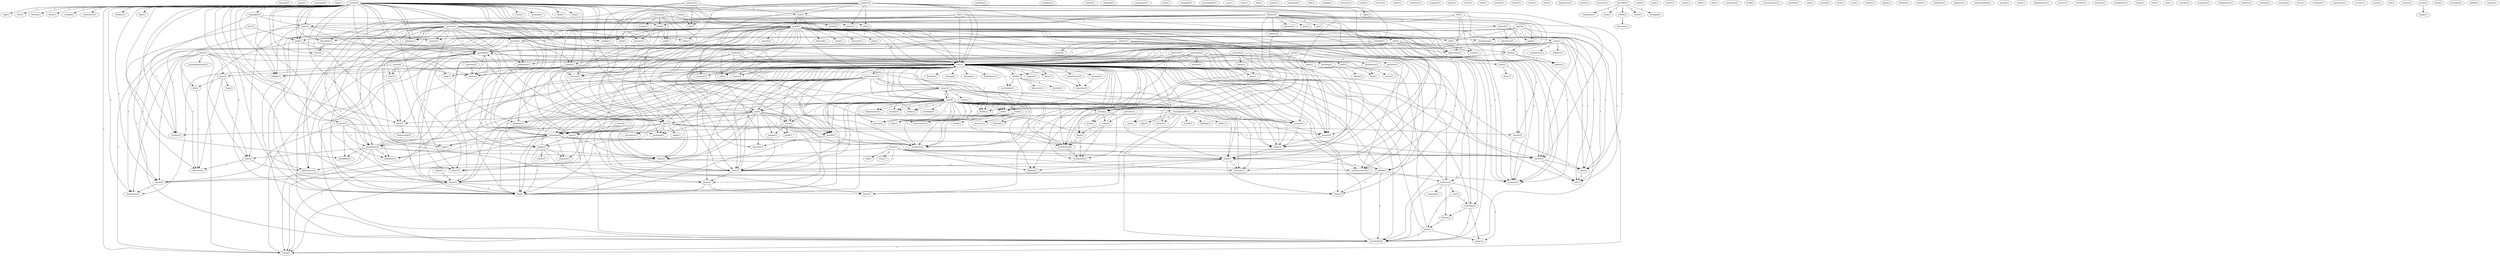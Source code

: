 digraph G {
  descend [ label="descend(1)" ];
  menu [ label="menu(1)" ];
  wasteland [ label="wasteland(1)" ];
  luke [ label="luke(1)" ];
  decision [ label="decision(2)" ];
  land [ label="land(4)" ];
  sand [ label="sand(1)" ];
  day [ label="day(12)" ];
  time [ label="time(5)" ];
  wander [ label="wander(1)" ];
  promise [ label="promise(4)" ];
  embrace [ label="embrace(1)" ];
  problem [ label="problem(1)" ];
  awaken [ label="awaken(2)" ];
  love [ label="love(47)" ];
  realization [ label="realization(1)" ];
  love [ label="love(1)" ];
  life [ label="life(6)" ];
  church [ label="church(1)" ];
  disbelief [ label="disbelief(1)" ];
  power [ label="power(10)" ];
  work [ label="work(1)" ];
  right [ label="right(1)" ];
  depend [ label="depend(1)" ];
  whim [ label="whim(1)" ];
  wind [ label="wind(1)" ];
  bull [ label="bull(3)" ];
  faith [ label="faith(7)" ];
  calf [ label="calf(2)" ];
  forrnula [ label="forrnula(1)" ];
  virility [ label="virility(1)" ];
  change [ label="change(1)" ];
  work [ label="work(1)" ];
  described [ label="described(1)" ];
  monument [ label="monument(1)" ];
  force [ label="force(3)" ];
  call [ label="call(1)" ];
  heart [ label="heart(4)" ];
  miss [ label="miss(1)" ];
  live [ label="live(3)" ];
  nation [ label="nation(1)" ];
  depression [ label="depression(1)" ];
  bear [ label="bear(1)" ];
  intended [ label="intended(1)" ];
  personhood [ label="personhood(1)" ];
  knew [ label="knew(5)" ];
  meaninglessness [ label="meaninglessness(1)" ];
  give [ label="give(4)" ];
  die [ label="die(2)" ];
  take [ label="take(2)" ];
  motivation [ label="motivation(1)" ];
  existence [ label="existence(1)" ];
  kind [ label="kind(3)" ];
  person [ label="person(4)" ];
  joy [ label="joy(6)" ];
  gladness [ label="gladness(2)" ];
  meaning [ label="meaning(4)" ];
  wake [ label="wake(1)" ];
  generation [ label="generation(5)" ];
  receive [ label="receive(3)" ];
  confidence [ label="confidence(1)" ];
  knowledge [ label="knowledge(4)" ];
  know [ label="know(5)" ];
  glimpse [ label="glimpse(1)" ];
  request [ label="request(1)" ];
  held [ label="held(1)" ];
  learn [ label="learn(2)" ];
  morning [ label="morning(6)" ];
  moment [ label="moment(2)" ];
  open [ label="open(1)" ];
  prayer [ label="prayer(4)" ];
  blood [ label="blood(1)" ];
  man [ label="man(1)" ];
  seek [ label="seek(2)" ];
  sense [ label="sense(5)" ];
  living [ label="living(2)" ];
  worships [ label="worships(1)" ];
  exercise [ label="exercise(1)" ];
  feeding [ label="feeding(1)" ];
  lovingkindness [ label="lovingkindness(5)" ];
  hum [ label="hum(3)" ];
  death [ label="death(2)" ];
  helplessness [ label="helplessness(1)" ];
  pursuit [ label="pursuit(1)" ];
  body [ label="body(1)" ];
  woman [ label="woman(1)" ];
  result [ label="result(2)" ];
  make [ label="make(3)" ];
  rest [ label="rest(1)" ];
  seeks [ label="seeks(2)" ];
  resurrection [ label="resurrection(1)" ];
  rest [ label="rest(1)" ];
  satisfaction [ label="satisfaction(4)" ];
  creativity [ label="creativity(1)" ];
  case [ label="case(1)" ];
  close [ label="close(1)" ];
  idol [ label="idol(1)" ];
  kadesh [ label="kadesh(3)" ];
  refused [ label="refused(1)" ];
  sadness [ label="sadness(2)" ];
  go [ label="go(2)" ];
  enjoy [ label="enjoy(1)" ];
  gateway [ label="gateway(1)" ];
  one [ label="one(3)" ];
  way [ label="way(2)" ];
  made [ label="made(2)" ];
  inheritance [ label="inheritance(2)" ];
  choice [ label="choice(1)" ];
  misery [ label="misery(1)" ];
  homeland [ label="homeland(1)" ];
  rain [ label="rain(1)" ];
  making [ label="making(1)" ];
  included [ label="included(1)" ];
  behalf [ label="behalf(2)" ];
  ministry [ label="ministry(2)" ];
  teaching [ label="teaching(2)" ];
  bring [ label="bring(2)" ];
  survives [ label="survives(1)" ];
  found [ label="found(1)" ];
  adventure [ label="adventure(1)" ];
  lecture [ label="lecture(1)" ];
  repay [ label="repay(1)" ];
  response [ label="response(1)" ];
  moses [ label="moses(4)" ];
  prayed [ label="prayed(2)" ];
  look [ label="look(1)" ];
  verse [ label="verse(1)" ];
  moaning [ label="moaning(1)" ];
  psalm [ label="psalm(2)" ];
  exile [ label="exile(1)" ];
  history [ label="history(2)" ];
  point [ label="point(2)" ];
  bush [ label="bush(1)" ];
  became [ label="became(1)" ];
  sigh [ label="sigh(1)" ];
  awe [ label="awe(1)" ];
  burden [ label="burden(1)" ];
  drew [ label="drew(1)" ];
  worked [ label="worked(1)" ];
  encounter [ label="encounter(1)" ];
  wilderness [ label="wilderness(2)" ];
  promised [ label="promised(1)" ];
  language [ label="language(2)" ];
  produce [ label="produce(1)" ];
  possibility [ label="possibility(1)" ];
  baby [ label="baby(3)" ];
  light [ label="light(1)" ];
  begin [ label="begin(2)" ];
  wrote [ label="wrote(1)" ];
  year [ label="year(2)" ];
  delight [ label="delight(1)" ];
  mother [ label="mother(2)" ];
  suppose [ label="suppose(1)" ];
  glory [ label="glory(1)" ];
  trust [ label="trust(2)" ];
  satisfy [ label="satisfy(1)" ];
  subject [ label="subject(1)" ];
  gained [ label="gained(1)" ];
  touch [ label="touch(1)" ];
  something [ label="something(2)" ];
  arouses [ label="arouses(1)" ];
  feel [ label="feel(2)" ];
  woo [ label="woo(1)" ];
  fall [ label="fall(1)" ];
  anything [ label="anything(2)" ];
  cause [ label="cause(2)" ];
  performance [ label="performance(3)" ];
  forsake [ label="forsake(2)" ];
  child [ label="child(4)" ];
  commitment [ label="commitment(2)" ];
  nothing [ label="nothing(1)" ];
  strength [ label="strength(1)" ];
  human [ label="human(1)" ];
  digs [ label="digs(1)" ];
  foolishness [ label="foolishness(1)" ];
  earn [ label="earn(2)" ];
  emotion [ label="emotion(1)" ];
  covenant [ label="covenant(1)" ];
  tell [ label="tell(1)" ];
  gives [ label="gives(3)" ];
  leave [ label="leave(3)" ];
  operates [ label="operates(1)" ];
  excitement [ label="excitement(1)" ];
  refuses [ label="refuses(1)" ];
  bypath [ label="bypath(1)" ];
  alley [ label="alley(1)" ];
  man [ label="man(8)" ];
  read [ label="read(1)" ];
  wanted [ label="wanted(1)" ];
  father [ label="father(1)" ];
  level [ label="level(1)" ];
  stop [ label="stop(1)" ];
  experience [ label="experience(1)" ];
  deserve [ label="deserve(2)" ];
  inconvenience [ label="inconvenience(1)" ];
  quest [ label="quest(1)" ];
  comes [ label="comes(1)" ];
  everyone [ label="everyone(1)" ];
  describe [ label="describe(2)" ];
  vegetation [ label="vegetation(1)" ];
  neck [ label="neck(1)" ];
  water [ label="water(2)" ];
  earth [ label="earth(1)" ];
  prodigal [ label="prodigal(1)" ];
  caleb [ label="caleb(1)" ];
  mail [ label="mail(1)" ];
  order [ label="order(2)" ];
  state [ label="state(1)" ];
  find [ label="find(3)" ];
  acceptance [ label="acceptance(1)" ];
  pours [ label="pours(1)" ];
  comment [ label="comment(1)" ];
  com [ label="com(2)" ];
  rlhunt [ label="rlhunt(2)" ];
  amoco [ label="amoco(1)" ];
  hug [ label="hug(1)" ];
  reject [ label="reject(1)" ];
  lack [ label="lack(1)" ];
  spirit [ label="spirit(4)" ];
  come [ label="come(1)" ];
  self [ label="self(1)" ];
  smothering [ label="smothering(1)" ];
  info [ label="info(1)" ];
  revelation [ label="revelation(1)" ];
  book [ label="book(1)" ];
  pharaoh [ label="pharaoh(1)" ];
  led [ label="led(1)" ];
  god [ label="god(48)" ];
  consciousness [ label="consciousness(1)" ];
  discovers [ label="discovers(1)" ];
  identity [ label="identity(1)" ];
  bulldog [ label="bulldog(1)" ];
  saw [ label="saw(1)" ];
  walks [ label="walks(1)" ];
  world [ label="world(2)" ];
  gushing [ label="gushing(1)" ];
  end [ label="end(2)" ];
  period [ label="period(1)" ];
  engine [ label="engine(1)" ];
  function [ label="function(1)" ];
  peak [ label="peak(1)" ];
  won [ label="won(1)" ];
  loves [ label="loves(4)" ];
  purpose [ label="purpose(1)" ];
  perform [ label="perform(1)" ];
  rock [ label="rock(1)" ];
  compassion [ label="compassion(1)" ];
  think [ label="think(2)" ];
  stillness [ label="stillness(1)" ];
  repeat [ label="repeat(1)" ];
  asked [ label="asked(1)" ];
  night [ label="night(1)" ];
  desert [ label="desert(4)" ];
  becomes [ label="becomes(1)" ];
  knows [ label="knows(1)" ];
  egypt [ label="egypt(1)" ];
  titillate [ label="titillate(1)" ];
  symbol [ label="symbol(1)" ];
  rayed [ label="rayed(1)" ];
  sinai [ label="sinai(1)" ];
  challenge [ label="challenge(1)" ];
  happens [ label="happens(1)" ];
  understanding [ label="understanding(1)" ];
  joshua [ label="joshua(1)" ];
  word [ label="word(2)" ];
  food [ label="food(2)" ];
  abundance [ label="abundance(1)" ];
  gourmet [ label="gourmet(1)" ];
  poem [ label="poem(1)" ];
  hunt [ label="hunt(2)" ];
  almightiness [ label="almightiness(1)" ];
  picture [ label="picture(1)" ];
  doctrine [ label="doctrine(1)" ];
  floor [ label="floor(1)" ];
  noted [ label="noted(1)" ];
  kept [ label="kept(1)" ];
  formula [ label="formula(1)" ];
  ask [ label="ask(3)" ];
  manipulate [ label="manipulate(1)" ];
  thing [ label="thing(1)" ];
  lord [ label="lord(1)" ];
  use [ label="use(1)" ];
  concept [ label="concept(1)" ];
  believed [ label="believed(1)" ];
  chose [ label="chose(1)" ];
  character [ label="character(1)" ];
  pray [ label="pray(1)" ];
  miracle [ label="miracle(2)" ];
  see [ label="see(3)" ];
  scripture [ label="scripture(1)" ];
  imagination [ label="imagination(1)" ];
  hebrew [ label="hebrew(1)" ];
  fact [ label="fact(2)" ];
  training [ label="training(1)" ];
  realize [ label="realize(1)" ];
  reached [ label="reached(1)" ];
  lover [ label="lover(1)" ];
  recipient [ label="recipient(1)" ];
  expression [ label="expression(1)" ];
  israel [ label="israel(4)" ];
  malcolm [ label="malcolm(3)" ];
  success [ label="success(1)" ];
  aaron [ label="aaron(1)" ];
  fed [ label="fed(1)" ];
  exodus [ label="exodus(1)" ];
  jesus [ label="jesus(2)" ];
  image [ label="image(1)" ];
  heap [ label="heap(1)" ];
  message [ label="message(2)" ];
  speaks [ label="speaks(1)" ];
  canaan [ label="canaan(1)" ];
  relationship [ label="relationship(1)" ];
  decision -> land [ label="1" ];
  decision -> sand [ label="1" ];
  decision -> day [ label="1" ];
  decision -> time [ label="1" ];
  decision -> wander [ label="1" ];
  decision -> promise [ label="1" ];
  awaken -> love [ label="1" ];
  awaken -> realization [ label="1" ];
  awaken -> love [ label="1" ];
  awaken -> life [ label="1" ];
  power -> work [ label="1" ];
  power -> love [ label="1" ];
  power -> right [ label="1" ];
  power -> depend [ label="1" ];
  power -> whim [ label="1" ];
  power -> wind [ label="1" ];
  power -> bull [ label="1" ];
  power -> faith [ label="2" ];
  power -> calf [ label="1" ];
  power -> forrnula [ label="1" ];
  power -> virility [ label="1" ];
  power -> change [ label="1" ];
  power -> work [ label="1" ];
  power -> love [ label="1" ];
  power -> described [ label="1" ];
  force -> work [ label="1" ];
  force -> call [ label="1" ];
  force -> depend [ label="1" ];
  force -> faith [ label="1" ];
  force -> heart [ label="1" ];
  force -> forrnula [ label="1" ];
  force -> work [ label="1" ];
  force -> miss [ label="1" ];
  live -> land [ label="1" ];
  live -> day [ label="1" ];
  live -> nation [ label="1" ];
  live -> depression [ label="1" ];
  live -> promise [ label="1" ];
  knew -> meaninglessness [ label="1" ];
  knew -> love [ label="1" ];
  knew -> give [ label="1" ];
  knew -> heart [ label="1" ];
  knew -> die [ label="1" ];
  knew -> take [ label="1" ];
  knew -> motivation [ label="1" ];
  knew -> existence [ label="1" ];
  knew -> love [ label="1" ];
  knew -> kind [ label="1" ];
  person -> love [ label="2" ];
  person -> whim [ label="1" ];
  person -> wind [ label="1" ];
  person -> joy [ label="1" ];
  person -> gladness [ label="1" ];
  person -> faith [ label="1" ];
  person -> meaning [ label="1" ];
  person -> wake [ label="1" ];
  person -> generation [ label="1" ];
  person -> receive [ label="1" ];
  person -> confidence [ label="1" ];
  person -> knowledge [ label="1" ];
  person -> know [ label="1" ];
  person -> glimpse [ label="1" ];
  person -> change [ label="1" ];
  person -> request [ label="1" ];
  person -> held [ label="1" ];
  person -> learn [ label="1" ];
  person -> morning [ label="1" ];
  person -> love [ label="2" ];
  person -> life [ label="1" ];
  moment -> open [ label="1" ];
  moment -> love [ label="1" ];
  moment -> prayer [ label="1" ];
  moment -> blood [ label="1" ];
  moment -> love [ label="1" ];
  man -> seek [ label="1" ];
  man -> work [ label="1" ];
  man -> love [ label="3" ];
  man -> depend [ label="1" ];
  man -> sense [ label="1" ];
  man -> living [ label="1" ];
  man -> worships [ label="1" ];
  man -> exercise [ label="1" ];
  man -> feeding [ label="1" ];
  man -> lovingkindness [ label="1" ];
  man -> joy [ label="1" ];
  man -> hum [ label="1" ];
  man -> death [ label="1" ];
  man -> faith [ label="1" ];
  man -> meaning [ label="2" ];
  man -> helplessness [ label="1" ];
  man -> forrnula [ label="1" ];
  man -> pursuit [ label="1" ];
  man -> body [ label="1" ];
  man -> woman [ label="1" ];
  man -> result [ label="1" ];
  man -> make [ label="3" ];
  man -> work [ label="1" ];
  man -> rest [ label="1" ];
  man -> seeks [ label="1" ];
  man -> resurrection [ label="1" ];
  man -> rest [ label="1" ];
  man -> love [ label="3" ];
  man -> satisfaction [ label="1" ];
  man -> life [ label="1" ];
  man -> creativity [ label="1" ];
  kadesh -> refused [ label="1" ];
  kadesh -> land [ label="1" ];
  kadesh -> sadness [ label="1" ];
  kadesh -> go [ label="1" ];
  kadesh -> living [ label="1" ];
  kadesh -> enjoy [ label="1" ];
  kadesh -> gateway [ label="1" ];
  kadesh -> day [ label="1" ];
  kadesh -> one [ label="1" ];
  kadesh -> way [ label="1" ];
  kadesh -> time [ label="1" ];
  kadesh -> generation [ label="2" ];
  kadesh -> nation [ label="1" ];
  kadesh -> take [ label="1" ];
  kadesh -> made [ label="1" ];
  kadesh -> depression [ label="1" ];
  kadesh -> inheritance [ label="1" ];
  kadesh -> choice [ label="1" ];
  kadesh -> promise [ label="1" ];
  included -> behalf [ label="1" ];
  included -> love [ label="1" ];
  included -> ministry [ label="1" ];
  included -> teaching [ label="1" ];
  included -> knowledge [ label="1" ];
  included -> morning [ label="1" ];
  included -> love [ label="1" ];
  seek -> bring [ label="1" ];
  seek -> exercise [ label="1" ];
  seek -> feeding [ label="1" ];
  seek -> pursuit [ label="1" ];
  seek -> body [ label="1" ];
  seek -> satisfaction [ label="1" ];
  refused -> adventure [ label="1" ];
  refused -> enjoy [ label="1" ];
  refused -> faith [ label="1" ];
  refused -> promise [ label="1" ];
  moses -> land [ label="1" ];
  moses -> prayed [ label="2" ];
  moses -> love [ label="6" ];
  moses -> look [ label="1" ];
  moses -> verse [ label="1" ];
  moses -> moaning [ label="1" ];
  moses -> psalm [ label="1" ];
  moses -> exile [ label="1" ];
  moses -> history [ label="1" ];
  moses -> point [ label="1" ];
  moses -> bush [ label="1" ];
  moses -> became [ label="1" ];
  moses -> sigh [ label="1" ];
  moses -> joy [ label="2" ];
  moses -> awe [ label="1" ];
  moses -> gladness [ label="2" ];
  moses -> day [ label="2" ];
  moses -> burden [ label="1" ];
  moses -> realization [ label="1" ];
  moses -> drew [ label="1" ];
  moses -> worked [ label="1" ];
  moses -> faith [ label="1" ];
  moses -> meaning [ label="1" ];
  moses -> encounter [ label="1" ];
  moses -> wake [ label="1" ];
  moses -> wilderness [ label="1" ];
  moses -> promised [ label="1" ];
  moses -> time [ label="2" ];
  moses -> generation [ label="3" ];
  moses -> language [ label="1" ];
  moses -> receive [ label="1" ];
  moses -> confidence [ label="1" ];
  moses -> heart [ label="1" ];
  moses -> produce [ label="1" ];
  moses -> possibility [ label="1" ];
  moses -> baby [ label="1" ];
  moses -> knowledge [ label="2" ];
  moses -> know [ label="1" ];
  moses -> prayer [ label="2" ];
  moses -> light [ label="1" ];
  moses -> begin [ label="1" ];
  moses -> glimpse [ label="1" ];
  moses -> motivation [ label="1" ];
  moses -> request [ label="1" ];
  moses -> held [ label="2" ];
  moses -> learn [ label="1" ];
  moses -> inheritance [ label="1" ];
  moses -> promise [ label="1" ];
  moses -> morning [ label="3" ];
  moses -> love [ label="6" ];
  moses -> wrote [ label="1" ];
  moses -> described [ label="1" ];
  moses -> year [ label="1" ];
  moses -> delight [ label="1" ];
  moses -> mother [ label="1" ];
  moses -> kind [ label="1" ];
  moses -> life [ label="2" ];
  land -> sand [ label="1" ];
  land -> prayed [ label="1" ];
  land -> psalm [ label="1" ];
  land -> became [ label="1" ];
  land -> inheritance [ label="1" ];
  land -> promise [ label="2" ];
  work -> behalf [ label="1" ];
  work -> depend [ label="1" ];
  work -> faith [ label="1" ];
  work -> forrnula [ label="1" ];
  work -> know [ label="1" ];
  work -> trust [ label="1" ];
  prayed -> psalm [ label="1" ];
  prayed -> realization [ label="1" ];
  prayed -> morning [ label="1" ];
  open -> satisfy [ label="1" ];
  open -> prayer [ label="1" ];
  subject -> gained [ label="1" ];
  subject -> behalf [ label="1" ];
  subject -> love [ label="1" ];
  subject -> ministry [ label="1" ];
  subject -> lovingkindness [ label="1" ];
  subject -> teaching [ label="1" ];
  subject -> morning [ label="1" ];
  subject -> love [ label="1" ];
  behalf -> love [ label="1" ];
  behalf -> ministry [ label="1" ];
  behalf -> knowledge [ label="1" ];
  behalf -> know [ label="1" ];
  behalf -> trust [ label="1" ];
  behalf -> love [ label="1" ];
  something -> love [ label="1" ];
  something -> arouses [ label="1" ];
  something -> feel [ label="1" ];
  something -> woo [ label="1" ];
  something -> fall [ label="1" ];
  something -> anything [ label="1" ];
  something -> cause [ label="1" ];
  something -> love [ label="1" ];
  love -> look [ label="1" ];
  love -> performance [ label="1" ];
  love -> sense [ label="2" ];
  love -> living [ label="1" ];
  love -> give [ label="2" ];
  love -> history [ label="1" ];
  love -> forsake [ label="1" ];
  love -> child [ label="1" ];
  love -> commitment [ label="2" ];
  love -> joy [ label="4" ];
  love -> hum [ label="1" ];
  love -> nothing [ label="1" ];
  love -> gladness [ label="2" ];
  love -> day [ label="2" ];
  love -> death [ label="3" ];
  love -> faith [ label="2" ];
  love -> meaning [ label="3" ];
  love -> wake [ label="2" ];
  love -> promised [ label="1" ];
  love -> time [ label="1" ];
  love -> generation [ label="2" ];
  love -> strength [ label="1" ];
  love -> receive [ label="3" ];
  love -> confidence [ label="2" ];
  love -> human [ label="2" ];
  love -> woo [ label="2" ];
  love -> digs [ label="2" ];
  love -> foolishness [ label="1" ];
  love -> fall [ label="2" ];
  love -> knowledge [ label="2" ];
  love -> know [ label="2" ];
  love -> earn [ label="2" ];
  love -> prayer [ label="2" ];
  love -> result [ label="1" ];
  love -> emotion [ label="1" ];
  love -> covenant [ label="1" ];
  love -> tell [ label="2" ];
  love -> gives [ label="1" ];
  love -> trust [ label="1" ];
  love -> cause [ label="2" ];
  love -> leave [ label="3" ];
  love -> make [ label="1" ];
  love -> learn [ label="2" ];
  love -> operates [ label="1" ];
  love -> rest [ label="1" ];
  love -> excitement [ label="3" ];
  love -> refuses [ label="2" ];
  love -> morning [ label="2" ];
  love -> bypath [ label="1" ];
  love -> rest [ label="1" ];
  love -> wrote [ label="1" ];
  love -> alley [ label="1" ];
  love -> delight [ label="1" ];
  love -> life [ label="4" ];
  love -> creativity [ label="1" ];
  performance -> sense [ label="1" ];
  performance -> joy [ label="1" ];
  performance -> hum [ label="1" ];
  performance -> man [ label="1" ];
  performance -> meaning [ label="1" ];
  performance -> result [ label="1" ];
  performance -> rest [ label="1" ];
  performance -> rest [ label="1" ];
  performance -> love [ label="1" ];
  performance -> life [ label="1" ];
  performance -> creativity [ label="1" ];
  sadness -> living [ label="1" ];
  deserve -> child [ label="1" ];
  deserve -> made [ label="1" ];
  deserve -> inconvenience [ label="1" ];
  deserve -> love [ label="1" ];
  sense -> comes [ label="2" ];
  sense -> man [ label="3" ];
  sense -> meaning [ label="3" ];
  sense -> human [ label="2" ];
  sense -> woman [ label="1" ];
  sense -> make [ label="2" ];
  sense -> satisfaction [ label="3" ];
  sense -> life [ label="1" ];
  describe -> vegetation [ label="1" ];
  describe -> neck [ label="1" ];
  describe -> water [ label="1" ];
  describe -> earth [ label="1" ];
  describe -> prodigal [ label="1" ];
  living -> order [ label="1" ];
  living -> state [ label="1" ];
  living -> love [ label="1" ];
  living -> find [ label="1" ];
  living -> satisfaction [ label="1" ];
  living -> acceptance [ label="1" ];
  psalm -> history [ label="1" ];
  psalm -> time [ label="1" ];
  psalm -> prayer [ label="1" ];
  psalm -> wrote [ label="1" ];
  ministry -> comment [ label="1" ];
  ministry -> com [ label="1" ];
  ministry -> rlhunt [ label="1" ];
  ministry -> knowledge [ label="1" ];
  ministry -> love [ label="1" ];
  ministry -> amoco [ label="1" ];
  give -> die [ label="1" ];
  give -> take [ label="1" ];
  give -> hug [ label="1" ];
  give -> existence [ label="1" ];
  spirit -> history [ label="1" ];
  spirit -> come [ label="1" ];
  spirit -> receive [ label="1" ];
  spirit -> self [ label="1" ];
  spirit -> earn [ label="1" ];
  spirit -> smothering [ label="1" ];
  spirit -> tell [ label="1" ];
  spirit -> love [ label="2" ];
  point -> faith [ label="1" ];
  point -> promised [ label="1" ];
  point -> generation [ label="1" ];
  point -> heart [ label="1" ];
  point -> possibility [ label="1" ];
  pharaoh -> wind [ label="1" ];
  pharaoh -> bull [ label="1" ];
  pharaoh -> led [ label="1" ];
  pharaoh -> god [ label="1" ];
  pharaoh -> change [ label="1" ];
  child -> death [ label="1" ];
  child -> discovers [ label="1" ];
  child -> identity [ label="1" ];
  child -> inconvenience [ label="1" ];
  child -> excitement [ label="1" ];
  child -> love [ label="2" ];
  lovingkindness -> bulldog [ label="1" ];
  lovingkindness -> human [ label="2" ];
  lovingkindness -> saw [ label="1" ];
  lovingkindness -> digs [ label="1" ];
  lovingkindness -> knowledge [ label="1" ];
  lovingkindness -> leave [ label="1" ];
  lovingkindness -> walks [ label="1" ];
  lovingkindness -> refuses [ label="1" ];
  lovingkindness -> love [ label="2" ];
  lovingkindness -> world [ label="1" ];
  lovingkindness -> kind [ label="1" ];
  commitment -> operates [ label="1" ];
  joy -> hum [ label="1" ];
  joy -> gladness [ label="2" ];
  joy -> day [ label="1" ];
  joy -> meaning [ label="1" ];
  joy -> promised [ label="1" ];
  joy -> receive [ label="1" ];
  joy -> made [ label="1" ];
  joy -> result [ label="2" ];
  joy -> engine [ label="1" ];
  joy -> function [ label="1" ];
  joy -> peak [ label="1" ];
  joy -> life [ label="2" ];
  joy -> creativity [ label="1" ];
  hum -> meaning [ label="1" ];
  hum -> result [ label="1" ];
  hum -> engine [ label="1" ];
  hum -> peak [ label="1" ];
  hum -> life [ label="1" ];
  hum -> creativity [ label="1" ];
  loves -> meaning [ label="1" ];
  loves -> purpose [ label="1" ];
  loves -> gives [ label="2" ];
  loves -> leave [ label="1" ];
  loves -> life [ label="1" ];
  perform -> order [ label="1" ];
  man -> death [ label="1" ];
  man -> faith [ label="1" ];
  man -> meaning [ label="2" ];
  man -> helplessness [ label="1" ];
  man -> forrnula [ label="1" ];
  man -> pursuit [ label="1" ];
  man -> body [ label="1" ];
  man -> woman [ label="1" ];
  man -> result [ label="1" ];
  man -> make [ label="3" ];
  man -> work [ label="1" ];
  man -> rest [ label="1" ];
  man -> seeks [ label="1" ];
  man -> resurrection [ label="1" ];
  man -> rest [ label="1" ];
  man -> love [ label="3" ];
  man -> satisfaction [ label="1" ];
  man -> life [ label="1" ];
  man -> creativity [ label="1" ];
  come -> faith [ label="1" ];
  come -> compassion [ label="1" ];
  come -> think [ label="1" ];
  come -> receive [ label="1" ];
  come -> heart [ label="1" ];
  come -> stillness [ label="1" ];
  come -> know [ label="2" ];
  come -> earn [ label="1" ];
  come -> repeat [ label="1" ];
  come -> tell [ label="1" ];
  come -> love [ label="3" ];
  asked -> know [ label="1" ];
  day -> night [ label="1" ];
  day -> encounter [ label="1" ];
  day -> promised [ label="2" ];
  day -> time [ label="1" ];
  day -> receive [ label="2" ];
  day -> prayer [ label="1" ];
  day -> begin [ label="1" ];
  day -> desert [ label="1" ];
  day -> love [ label="1" ];
  day -> mother [ label="1" ];
  water -> becomes [ label="1" ];
  bull -> calf [ label="1" ];
  bull -> led [ label="1" ];
  bull -> god [ label="1" ];
  bull -> symbol [ label="1" ];
  bull -> virility [ label="1" ];
  death -> resurrection [ label="1" ];
  sinai -> led [ label="1" ];
  sinai -> god [ label="1" ];
  sinai -> know [ label="1" ];
  one -> faith [ label="1" ];
  one -> time [ label="1" ];
  one -> think [ label="1" ];
  one -> nation [ label="1" ];
  one -> knowledge [ label="1" ];
  one -> gives [ label="1" ];
  one -> depression [ label="1" ];
  one -> make [ label="1" ];
  one -> promise [ label="1" ];
  one -> love [ label="2" ];
  faith -> heart [ label="1" ];
  faith -> gives [ label="1" ];
  faith -> promise [ label="1" ];
  faith -> love [ label="2" ];
  meaning -> wake [ label="1" ];
  meaning -> generation [ label="1" ];
  meaning -> receive [ label="1" ];
  meaning -> confidence [ label="1" ];
  meaning -> knowledge [ label="1" ];
  meaning -> purpose [ label="1" ];
  meaning -> make [ label="1" ];
  meaning -> learn [ label="1" ];
  meaning -> morning [ label="1" ];
  meaning -> life [ label="3" ];
  order -> love [ label="1" ];
  order -> find [ label="1" ];
  order -> satisfaction [ label="1" ];
  order -> acceptance [ label="1" ];
  time -> made [ label="1" ];
  time -> begin [ label="1" ];
  time -> choice [ label="1" ];
  generation -> receive [ label="1" ];
  generation -> confidence [ label="1" ];
  generation -> possibility [ label="1" ];
  generation -> take [ label="1" ];
  generation -> made [ label="1" ];
  generation -> learn [ label="1" ];
  generation -> inheritance [ label="1" ];
  generation -> choice [ label="1" ];
  generation -> morning [ label="1" ];
  generation -> love [ label="1" ];
  think -> knowledge [ label="1" ];
  think -> repeat [ label="1" ];
  think -> love [ label="1" ];
  language -> baby [ label="1" ];
  language -> love [ label="1" ];
  language -> delight [ label="1" ];
  language -> mother [ label="1" ];
  receive -> earn [ label="1" ];
  receive -> tell [ label="1" ];
  word -> human [ label="1" ];
  word -> food [ label="1" ];
  word -> abundance [ label="1" ];
  word -> love [ label="1" ];
  word -> gourmet [ label="1" ];
  word -> kind [ label="1" ];
  com -> teaching [ label="1" ];
  com -> hunt [ label="1" ];
  heart -> motivation [ label="1" ];
  human -> make [ label="1" ];
  human -> love [ label="1" ];
  food -> floor [ label="1" ];
  food -> desert [ label="1" ];
  feel -> noted [ label="1" ];
  feel -> kept [ label="1" ];
  ask -> baby [ label="1" ];
  ask -> made [ label="1" ];
  ask -> earn [ label="1" ];
  ask -> inconvenience [ label="1" ];
  ask -> love [ label="2" ];
  die -> existence [ label="1" ];
  teaching -> rlhunt [ label="1" ];
  teaching -> knowledge [ label="1" ];
  teaching -> love [ label="1" ];
  teaching -> amoco [ label="1" ];
  god -> saw [ label="1" ];
  god -> self [ label="1" ];
  god -> made [ label="2" ];
  god -> fall [ label="1" ];
  god -> knowledge [ label="3" ];
  god -> know [ label="7" ];
  god -> earn [ label="1" ];
  god -> prayer [ label="2" ];
  god -> result [ label="2" ];
  god -> emotion [ label="1" ];
  god -> state [ label="1" ];
  god -> begin [ label="1" ];
  god -> desert [ label="2" ];
  god -> glimpse [ label="1" ];
  god -> smothering [ label="1" ];
  god -> tell [ label="1" ];
  god -> depression [ label="1" ];
  god -> believed [ label="1" ];
  god -> trust [ label="1" ];
  god -> motivation [ label="2" ];
  god -> cause [ label="1" ];
  god -> make [ label="3" ];
  god -> request [ label="1" ];
  god -> work [ label="1" ];
  god -> held [ label="2" ];
  god -> learn [ label="2" ];
  god -> rest [ label="2" ];
  god -> chose [ label="1" ];
  god -> seeks [ label="1" ];
  god -> character [ label="1" ];
  god -> pray [ label="1" ];
  god -> function [ label="1" ];
  god -> resurrection [ label="2" ];
  god -> choice [ label="1" ];
  god -> promise [ label="3" ];
  god -> morning [ label="4" ];
  god -> rest [ label="2" ];
  god -> love [ label="20" ];
  god -> miracle [ label="1" ];
  god -> described [ label="2" ];
  god -> find [ label="2" ];
  god -> see [ label="2" ];
  god -> kind [ label="1" ];
  god -> satisfaction [ label="2" ];
  god -> acceptance [ label="1" ];
  god -> life [ label="6" ];
  god -> creativity [ label="1" ];
  take -> inheritance [ label="1" ];
  take -> existence [ label="1" ];
  baby -> made [ label="1" ];
  baby -> inconvenience [ label="1" ];
  baby -> held [ label="1" ];
  baby -> love [ label="1" ];
  baby -> delight [ label="1" ];
  baby -> mother [ label="1" ];
  made -> inconvenience [ label="1" ];
  made -> choice [ label="1" ];
  rlhunt -> hunt [ label="1" ];
  fact -> held [ label="1" ];
  fact -> existence [ label="1" ];
  hunt -> knowledge [ label="1" ];
  hunt -> morning [ label="1" ];
  hunt -> love [ label="1" ];
  hunt -> amoco [ label="1" ];
  knowledge -> learn [ label="1" ];
  knowledge -> morning [ label="1" ];
  knowledge -> love [ label="1" ];
  know -> trust [ label="1" ];
  know -> learn [ label="1" ];
  know -> morning [ label="1" ];
  know -> love [ label="1" ];
  know -> life [ label="1" ];
  earn -> tell [ label="1" ];
  prayer -> make [ label="1" ];
  result -> function [ label="1" ];
  result -> creativity [ label="1" ];
  begin -> purpose [ label="1" ];
  begin -> gives [ label="1" ];
  begin -> morning [ label="1" ];
  begin -> love [ label="2" ];
  begin -> realize [ label="1" ];
  begin -> life [ label="1" ];
  covenant -> operates [ label="1" ];
  desert -> promise [ label="1" ];
  anything -> kept [ label="1" ];
  israel -> motivation [ label="1" ];
  israel -> choice [ label="1" ];
  israel -> wrote [ label="1" ];
  israel -> see [ label="1" ];
  gives -> leave [ label="1" ];
  gives -> life [ label="1" ];
  malcolm -> wrote [ label="1" ];
  make -> work [ label="1" ];
  make -> love [ label="2" ];
  held -> learn [ label="1" ];
  held -> morning [ label="1" ];
  held -> love [ label="1" ];
  held -> life [ label="1" ];
  learn -> morning [ label="1" ];
  rest -> creativity [ label="1" ];
  morning -> love [ label="2" ];
  morning -> wrote [ label="1" ];
  morning -> life [ label="1" ];
  jesus -> image [ label="1" ];
  rest -> creativity [ label="1" ];
  love -> wrote [ label="1" ];
  love -> alley [ label="1" ];
  love -> delight [ label="1" ];
  love -> life [ label="4" ];
  love -> creativity [ label="1" ];
  described -> year [ label="1" ];
  find -> satisfaction [ label="2" ];
  find -> acceptance [ label="2" ];
  kind -> relationship [ label="1" ];
  satisfaction -> acceptance [ label="1" ];
}
